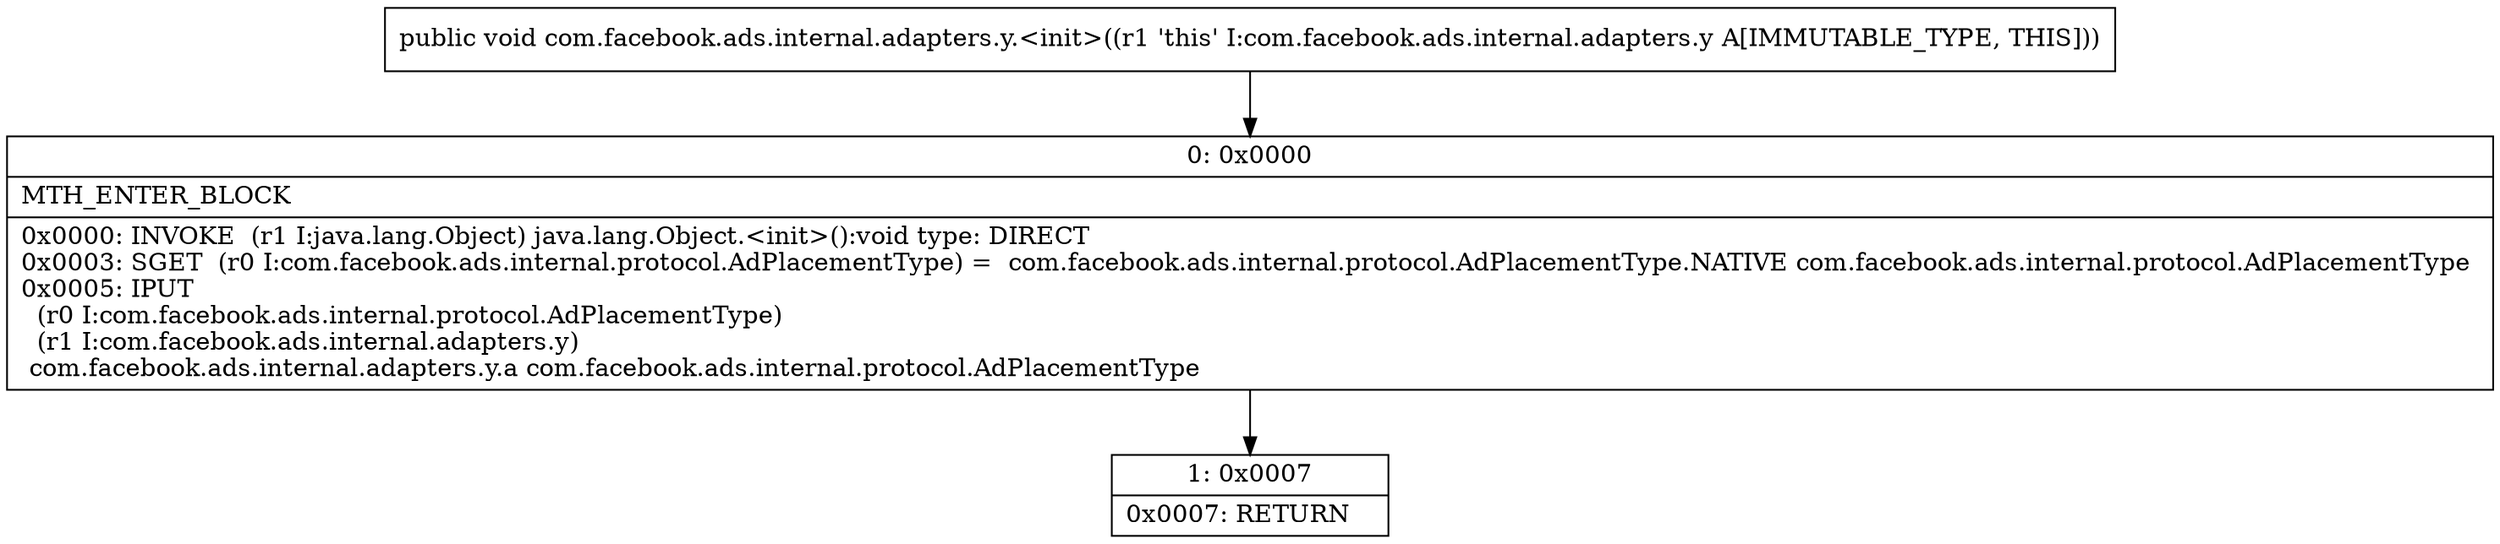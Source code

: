 digraph "CFG forcom.facebook.ads.internal.adapters.y.\<init\>()V" {
Node_0 [shape=record,label="{0\:\ 0x0000|MTH_ENTER_BLOCK\l|0x0000: INVOKE  (r1 I:java.lang.Object) java.lang.Object.\<init\>():void type: DIRECT \l0x0003: SGET  (r0 I:com.facebook.ads.internal.protocol.AdPlacementType) =  com.facebook.ads.internal.protocol.AdPlacementType.NATIVE com.facebook.ads.internal.protocol.AdPlacementType \l0x0005: IPUT  \l  (r0 I:com.facebook.ads.internal.protocol.AdPlacementType)\l  (r1 I:com.facebook.ads.internal.adapters.y)\l com.facebook.ads.internal.adapters.y.a com.facebook.ads.internal.protocol.AdPlacementType \l}"];
Node_1 [shape=record,label="{1\:\ 0x0007|0x0007: RETURN   \l}"];
MethodNode[shape=record,label="{public void com.facebook.ads.internal.adapters.y.\<init\>((r1 'this' I:com.facebook.ads.internal.adapters.y A[IMMUTABLE_TYPE, THIS])) }"];
MethodNode -> Node_0;
Node_0 -> Node_1;
}

